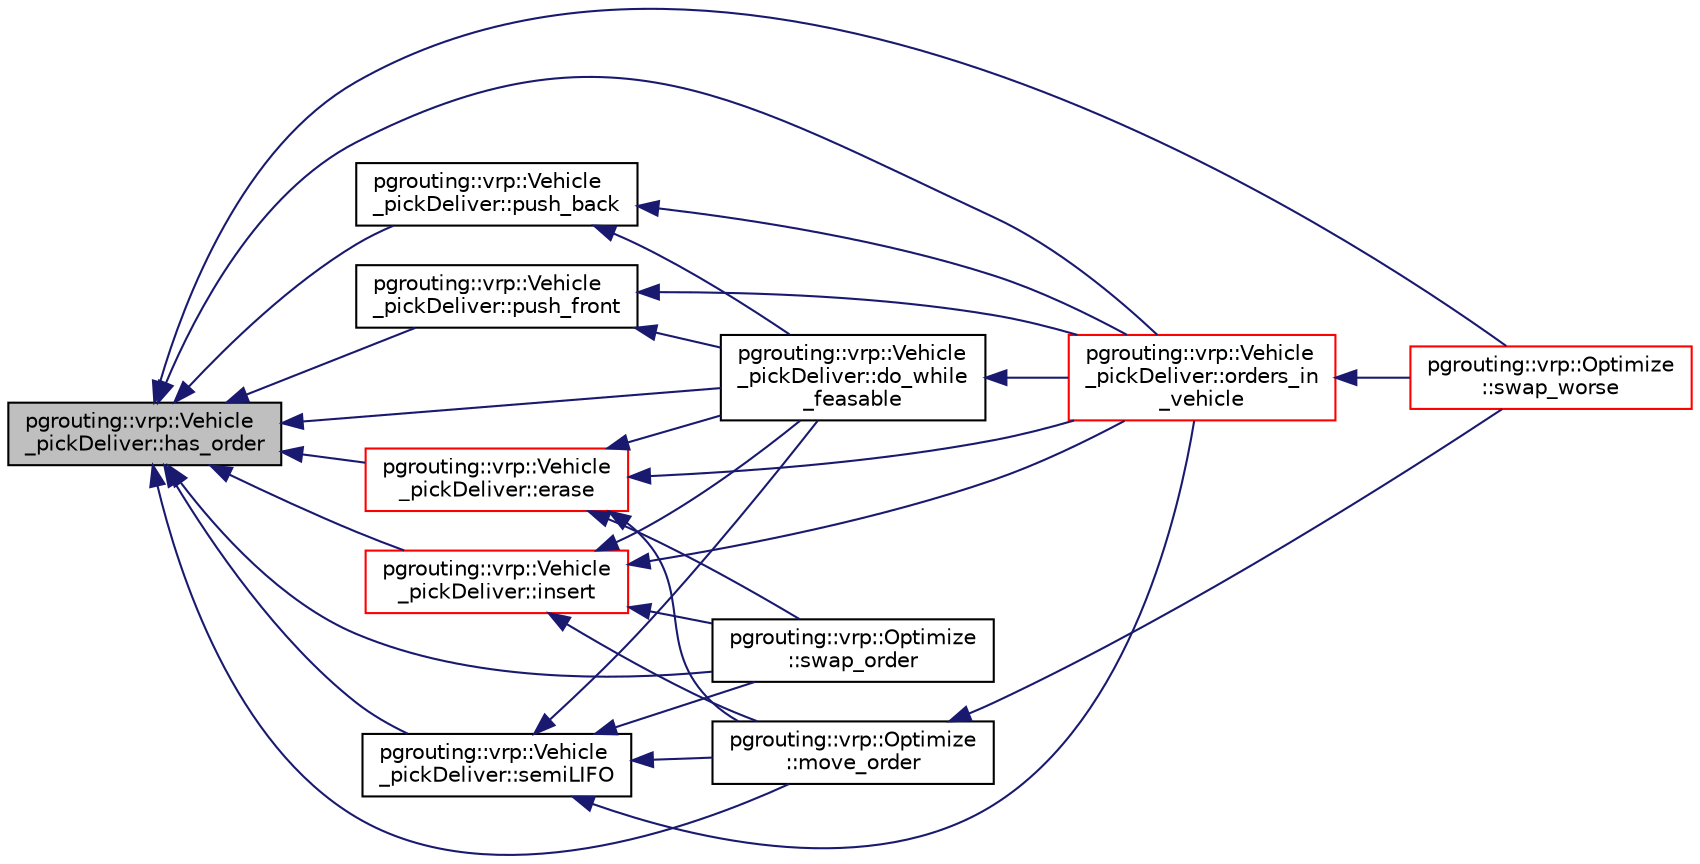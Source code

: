 digraph "pgrouting::vrp::Vehicle_pickDeliver::has_order"
{
  edge [fontname="Helvetica",fontsize="10",labelfontname="Helvetica",labelfontsize="10"];
  node [fontname="Helvetica",fontsize="10",shape=record];
  rankdir="LR";
  Node439 [label="pgrouting::vrp::Vehicle\l_pickDeliver::has_order",height=0.2,width=0.4,color="black", fillcolor="grey75", style="filled", fontcolor="black"];
  Node439 -> Node440 [dir="back",color="midnightblue",fontsize="10",style="solid",fontname="Helvetica"];
  Node440 [label="pgrouting::vrp::Vehicle\l_pickDeliver::do_while\l_feasable",height=0.2,width=0.4,color="black", fillcolor="white", style="filled",URL="$classpgrouting_1_1vrp_1_1Vehicle__pickDeliver.html#aedf5f30b753fed6af792b114ec804636"];
  Node440 -> Node441 [dir="back",color="midnightblue",fontsize="10",style="solid",fontname="Helvetica"];
  Node441 [label="pgrouting::vrp::Vehicle\l_pickDeliver::orders_in\l_vehicle",height=0.2,width=0.4,color="red", fillcolor="white", style="filled",URL="$classpgrouting_1_1vrp_1_1Vehicle__pickDeliver.html#a5c9706adba6b67df27506b64815f4d8d"];
  Node441 -> Node442 [dir="back",color="midnightblue",fontsize="10",style="solid",fontname="Helvetica"];
  Node442 [label="pgrouting::vrp::Optimize\l::swap_worse",height=0.2,width=0.4,color="red", fillcolor="white", style="filled",URL="$classpgrouting_1_1vrp_1_1Optimize.html#a39173d526079577d40c59371bcfcc680"];
  Node439 -> Node452 [dir="back",color="midnightblue",fontsize="10",style="solid",fontname="Helvetica"];
  Node452 [label="pgrouting::vrp::Vehicle\l_pickDeliver::erase",height=0.2,width=0.4,color="red", fillcolor="white", style="filled",URL="$classpgrouting_1_1vrp_1_1Vehicle__pickDeliver.html#a3824b3c3af974687c0bdcc9aab615350"];
  Node452 -> Node440 [dir="back",color="midnightblue",fontsize="10",style="solid",fontname="Helvetica"];
  Node452 -> Node453 [dir="back",color="midnightblue",fontsize="10",style="solid",fontname="Helvetica"];
  Node453 [label="pgrouting::vrp::Optimize\l::move_order",height=0.2,width=0.4,color="black", fillcolor="white", style="filled",URL="$classpgrouting_1_1vrp_1_1Optimize.html#a6725291140d233df975eb07df5b1ba0b",tooltip="moves an order to an non empty vehicle "];
  Node453 -> Node442 [dir="back",color="midnightblue",fontsize="10",style="solid",fontname="Helvetica"];
  Node452 -> Node441 [dir="back",color="midnightblue",fontsize="10",style="solid",fontname="Helvetica"];
  Node452 -> Node456 [dir="back",color="midnightblue",fontsize="10",style="solid",fontname="Helvetica"];
  Node456 [label="pgrouting::vrp::Optimize\l::swap_order",height=0.2,width=0.4,color="black", fillcolor="white", style="filled",URL="$classpgrouting_1_1vrp_1_1Optimize.html#a3d0a917f2993449c45ce0febbff2e13f"];
  Node439 -> Node457 [dir="back",color="midnightblue",fontsize="10",style="solid",fontname="Helvetica"];
  Node457 [label="pgrouting::vrp::Vehicle\l_pickDeliver::insert",height=0.2,width=0.4,color="red", fillcolor="white", style="filled",URL="$classpgrouting_1_1vrp_1_1Vehicle__pickDeliver.html#ae10bef610549433ababadd20411a5e84",tooltip="Inserts an order. "];
  Node457 -> Node456 [dir="back",color="midnightblue",fontsize="10",style="solid",fontname="Helvetica"];
  Node457 -> Node453 [dir="back",color="midnightblue",fontsize="10",style="solid",fontname="Helvetica"];
  Node457 -> Node440 [dir="back",color="midnightblue",fontsize="10",style="solid",fontname="Helvetica"];
  Node457 -> Node441 [dir="back",color="midnightblue",fontsize="10",style="solid",fontname="Helvetica"];
  Node439 -> Node453 [dir="back",color="midnightblue",fontsize="10",style="solid",fontname="Helvetica"];
  Node439 -> Node441 [dir="back",color="midnightblue",fontsize="10",style="solid",fontname="Helvetica"];
  Node439 -> Node460 [dir="back",color="midnightblue",fontsize="10",style="solid",fontname="Helvetica"];
  Node460 [label="pgrouting::vrp::Vehicle\l_pickDeliver::push_back",height=0.2,width=0.4,color="black", fillcolor="white", style="filled",URL="$classpgrouting_1_1vrp_1_1Vehicle__pickDeliver.html#aa894fd15242682756ea30cc1bbd6aa42",tooltip="puts an order at the end of the truck "];
  Node460 -> Node440 [dir="back",color="midnightblue",fontsize="10",style="solid",fontname="Helvetica"];
  Node460 -> Node441 [dir="back",color="midnightblue",fontsize="10",style="solid",fontname="Helvetica"];
  Node439 -> Node461 [dir="back",color="midnightblue",fontsize="10",style="solid",fontname="Helvetica"];
  Node461 [label="pgrouting::vrp::Vehicle\l_pickDeliver::push_front",height=0.2,width=0.4,color="black", fillcolor="white", style="filled",URL="$classpgrouting_1_1vrp_1_1Vehicle__pickDeliver.html#a34330126d1614d29dff7fc48a6a43f69",tooltip="Puts an order at the end front of the truck. "];
  Node461 -> Node440 [dir="back",color="midnightblue",fontsize="10",style="solid",fontname="Helvetica"];
  Node461 -> Node441 [dir="back",color="midnightblue",fontsize="10",style="solid",fontname="Helvetica"];
  Node439 -> Node462 [dir="back",color="midnightblue",fontsize="10",style="solid",fontname="Helvetica"];
  Node462 [label="pgrouting::vrp::Vehicle\l_pickDeliver::semiLIFO",height=0.2,width=0.4,color="black", fillcolor="white", style="filled",URL="$classpgrouting_1_1vrp_1_1Vehicle__pickDeliver.html#a59a88f45361f562c3c7b2391539de7b0",tooltip="Inserts an order In semi-Lifo order. "];
  Node462 -> Node456 [dir="back",color="midnightblue",fontsize="10",style="solid",fontname="Helvetica"];
  Node462 -> Node453 [dir="back",color="midnightblue",fontsize="10",style="solid",fontname="Helvetica"];
  Node462 -> Node440 [dir="back",color="midnightblue",fontsize="10",style="solid",fontname="Helvetica"];
  Node462 -> Node441 [dir="back",color="midnightblue",fontsize="10",style="solid",fontname="Helvetica"];
  Node439 -> Node456 [dir="back",color="midnightblue",fontsize="10",style="solid",fontname="Helvetica"];
  Node439 -> Node442 [dir="back",color="midnightblue",fontsize="10",style="solid",fontname="Helvetica"];
}
